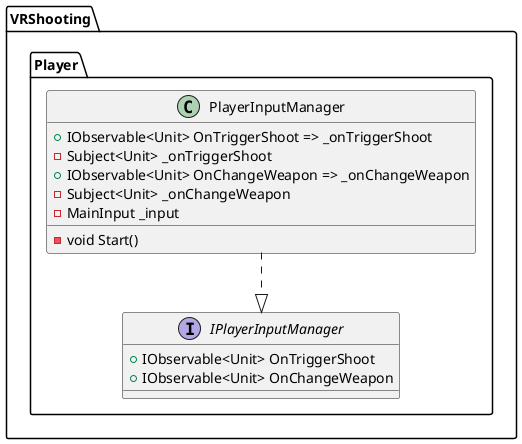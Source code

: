 ﻿@startuml
'https://plantuml.com/class-diagram

package VRShooting
{
    package Player
    {
        class PlayerInputManager
        {
            +IObservable<Unit> OnTriggerShoot => _onTriggerShoot
            -Subject<Unit> _onTriggerShoot 
            +IObservable<Unit> OnChangeWeapon => _onChangeWeapon
            -Subject<Unit> _onChangeWeapon
            -MainInput _input
            -void Start()
        }
        interface IPlayerInputManager
        {
            +IObservable<Unit> OnTriggerShoot
            +IObservable<Unit> OnChangeWeapon
        }
        
        PlayerInputManager ..|> IPlayerInputManager
    }
}

@enduml